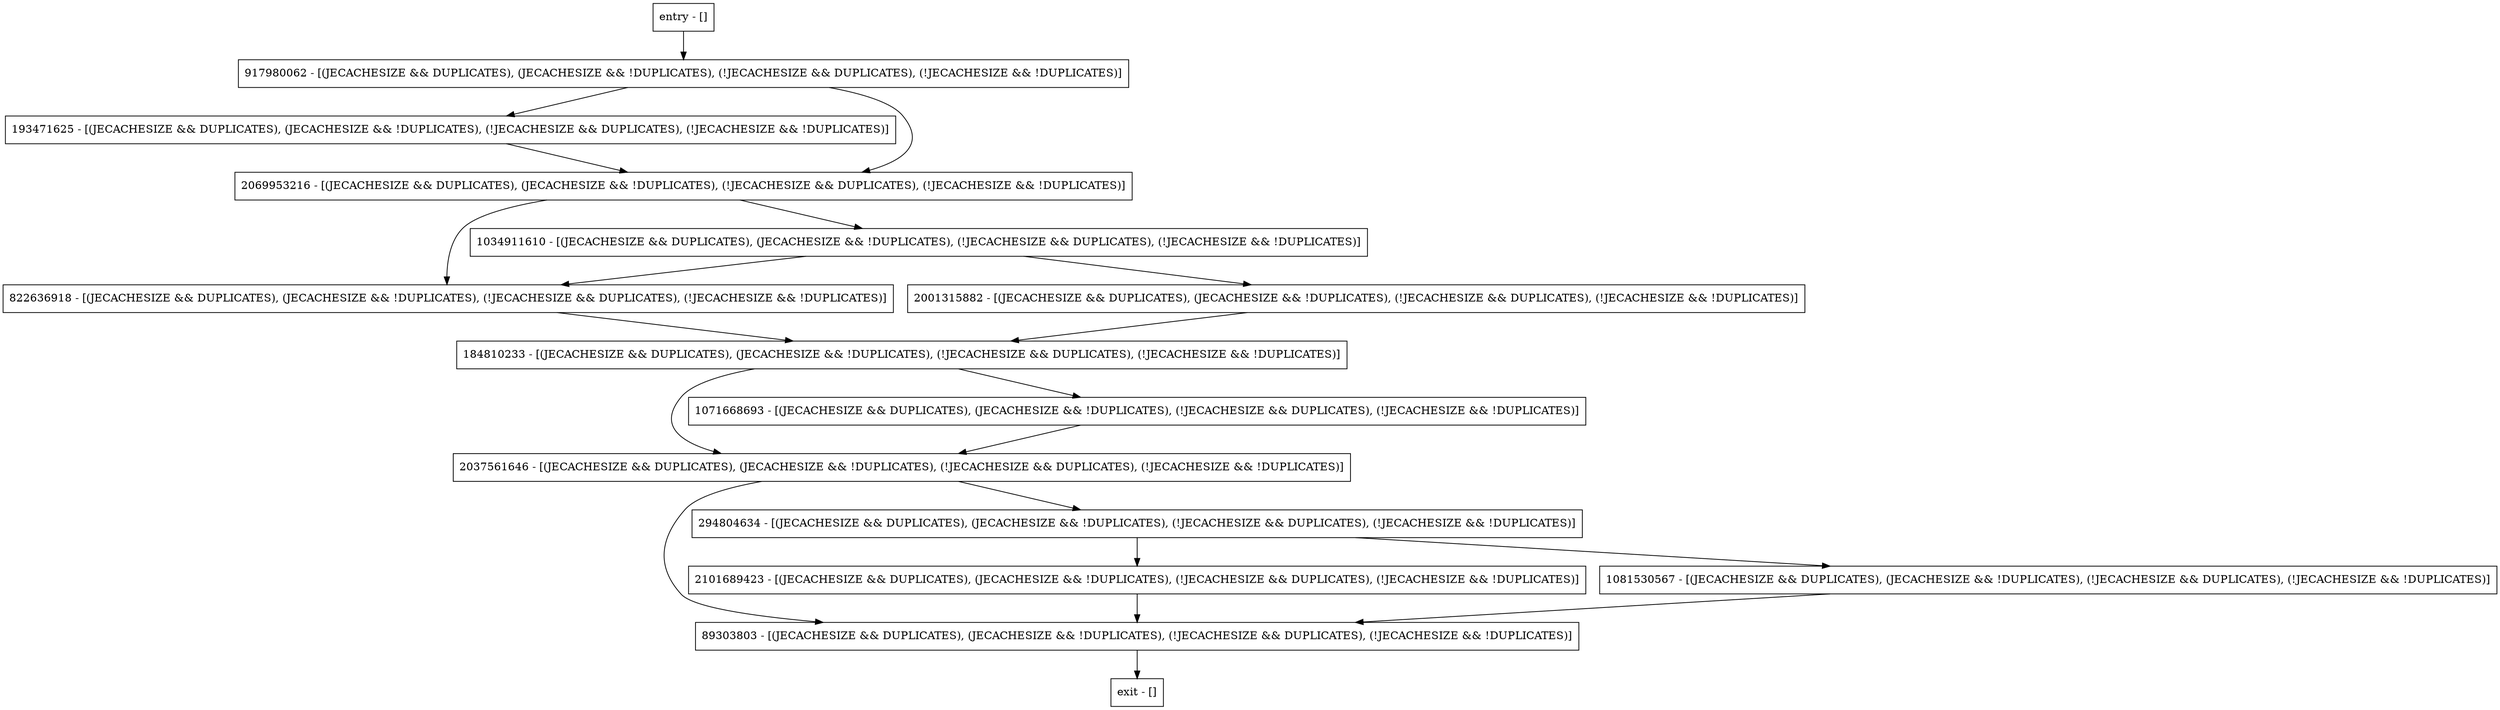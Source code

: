 digraph setConfigProperties {
node [shape=record];
193471625 [label="193471625 - [(JECACHESIZE && DUPLICATES), (JECACHESIZE && !DUPLICATES), (!JECACHESIZE && DUPLICATES), (!JECACHESIZE && !DUPLICATES)]"];
917980062 [label="917980062 - [(JECACHESIZE && DUPLICATES), (JECACHESIZE && !DUPLICATES), (!JECACHESIZE && DUPLICATES), (!JECACHESIZE && !DUPLICATES)]"];
822636918 [label="822636918 - [(JECACHESIZE && DUPLICATES), (JECACHESIZE && !DUPLICATES), (!JECACHESIZE && DUPLICATES), (!JECACHESIZE && !DUPLICATES)]"];
2037561646 [label="2037561646 - [(JECACHESIZE && DUPLICATES), (JECACHESIZE && !DUPLICATES), (!JECACHESIZE && DUPLICATES), (!JECACHESIZE && !DUPLICATES)]"];
1034911610 [label="1034911610 - [(JECACHESIZE && DUPLICATES), (JECACHESIZE && !DUPLICATES), (!JECACHESIZE && DUPLICATES), (!JECACHESIZE && !DUPLICATES)]"];
89303803 [label="89303803 - [(JECACHESIZE && DUPLICATES), (JECACHESIZE && !DUPLICATES), (!JECACHESIZE && DUPLICATES), (!JECACHESIZE && !DUPLICATES)]"];
2101689423 [label="2101689423 - [(JECACHESIZE && DUPLICATES), (JECACHESIZE && !DUPLICATES), (!JECACHESIZE && DUPLICATES), (!JECACHESIZE && !DUPLICATES)]"];
1081530567 [label="1081530567 - [(JECACHESIZE && DUPLICATES), (JECACHESIZE && !DUPLICATES), (!JECACHESIZE && DUPLICATES), (!JECACHESIZE && !DUPLICATES)]"];
entry [label="entry - []"];
exit [label="exit - []"];
2001315882 [label="2001315882 - [(JECACHESIZE && DUPLICATES), (JECACHESIZE && !DUPLICATES), (!JECACHESIZE && DUPLICATES), (!JECACHESIZE && !DUPLICATES)]"];
2069953216 [label="2069953216 - [(JECACHESIZE && DUPLICATES), (JECACHESIZE && !DUPLICATES), (!JECACHESIZE && DUPLICATES), (!JECACHESIZE && !DUPLICATES)]"];
294804634 [label="294804634 - [(JECACHESIZE && DUPLICATES), (JECACHESIZE && !DUPLICATES), (!JECACHESIZE && DUPLICATES), (!JECACHESIZE && !DUPLICATES)]"];
184810233 [label="184810233 - [(JECACHESIZE && DUPLICATES), (JECACHESIZE && !DUPLICATES), (!JECACHESIZE && DUPLICATES), (!JECACHESIZE && !DUPLICATES)]"];
1071668693 [label="1071668693 - [(JECACHESIZE && DUPLICATES), (JECACHESIZE && !DUPLICATES), (!JECACHESIZE && DUPLICATES), (!JECACHESIZE && !DUPLICATES)]"];
entry;
exit;
193471625 -> 2069953216;
917980062 -> 193471625;
917980062 -> 2069953216;
822636918 -> 184810233;
2037561646 -> 294804634;
2037561646 -> 89303803;
1034911610 -> 2001315882;
1034911610 -> 822636918;
89303803 -> exit;
2101689423 -> 89303803;
1081530567 -> 89303803;
entry -> 917980062;
2001315882 -> 184810233;
2069953216 -> 822636918;
2069953216 -> 1034911610;
294804634 -> 1081530567;
294804634 -> 2101689423;
184810233 -> 2037561646;
184810233 -> 1071668693;
1071668693 -> 2037561646;
}
